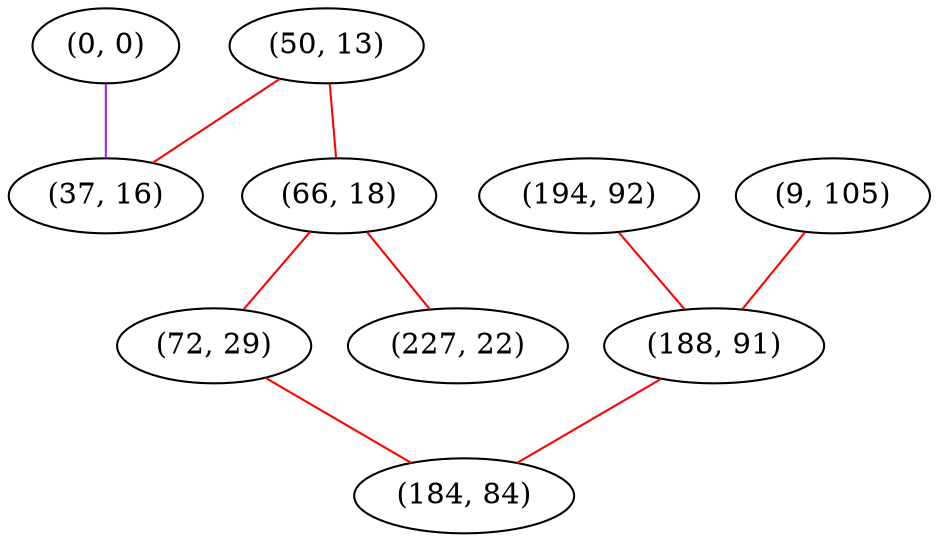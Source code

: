 graph "" {
"(50, 13)";
"(0, 0)";
"(194, 92)";
"(37, 16)";
"(66, 18)";
"(9, 105)";
"(72, 29)";
"(188, 91)";
"(227, 22)";
"(184, 84)";
"(50, 13)" -- "(37, 16)"  [color=red, key=0, weight=1];
"(50, 13)" -- "(66, 18)"  [color=red, key=0, weight=1];
"(0, 0)" -- "(37, 16)"  [color=purple, key=0, weight=4];
"(194, 92)" -- "(188, 91)"  [color=red, key=0, weight=1];
"(66, 18)" -- "(72, 29)"  [color=red, key=0, weight=1];
"(66, 18)" -- "(227, 22)"  [color=red, key=0, weight=1];
"(9, 105)" -- "(188, 91)"  [color=red, key=0, weight=1];
"(72, 29)" -- "(184, 84)"  [color=red, key=0, weight=1];
"(188, 91)" -- "(184, 84)"  [color=red, key=0, weight=1];
}
